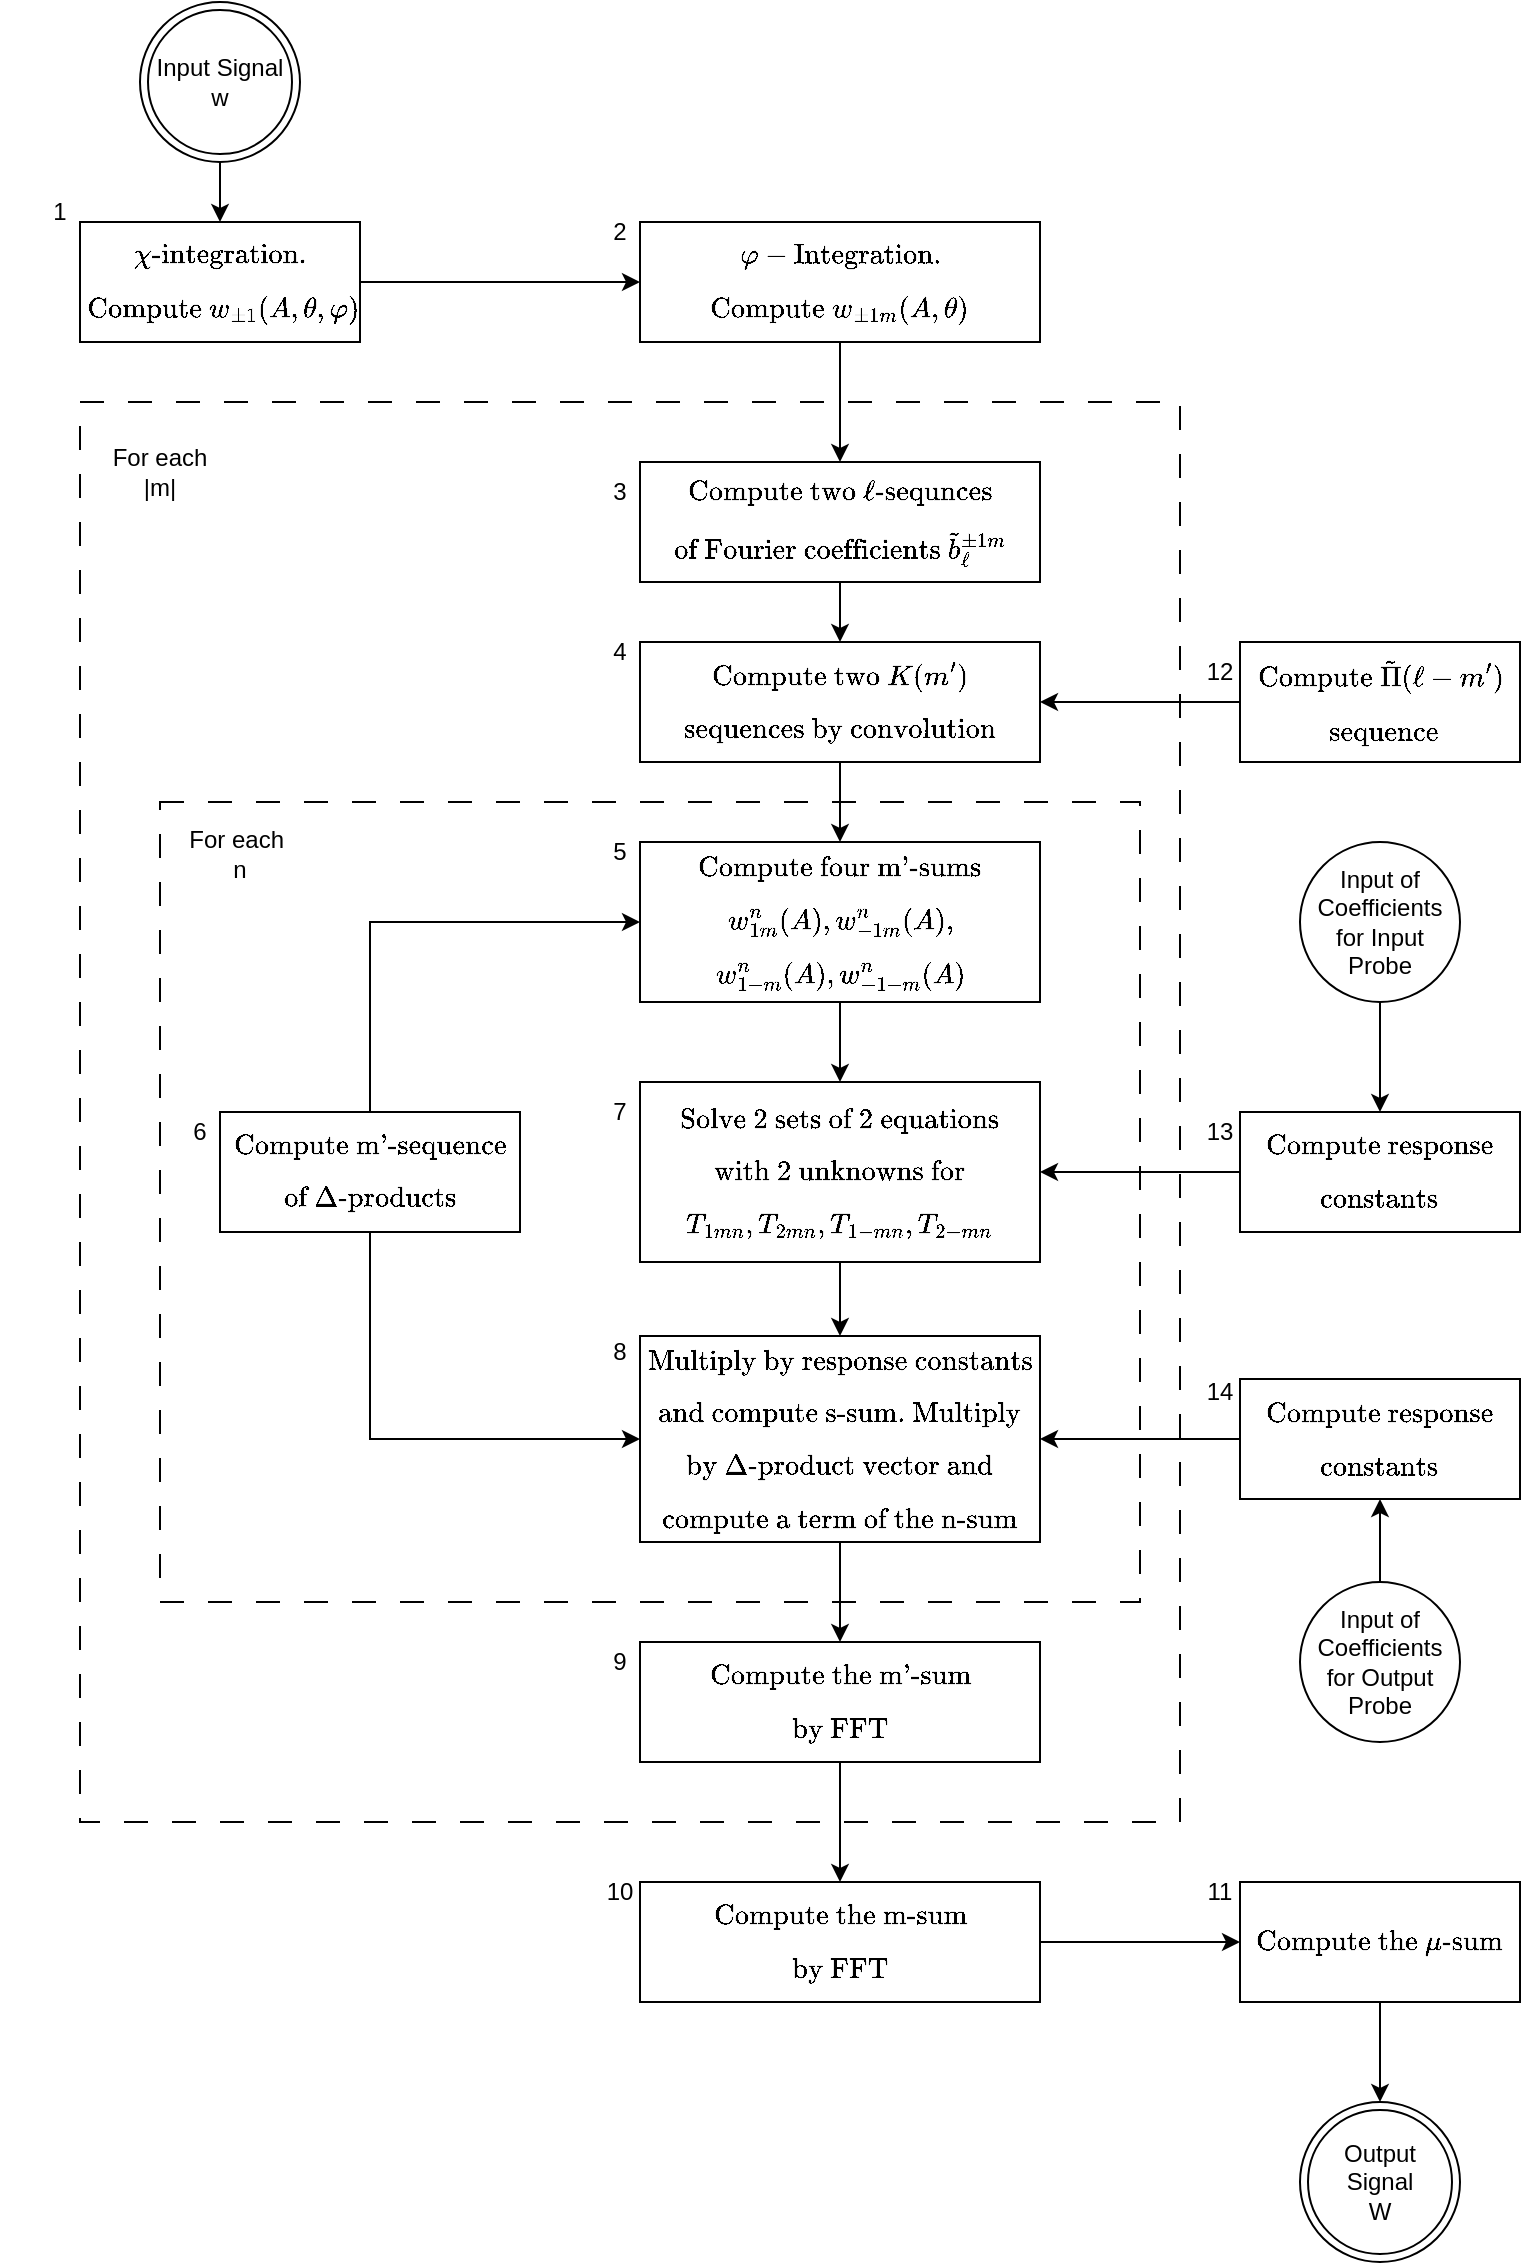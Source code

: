 <mxfile version="24.8.6">
  <diagram name="Side-1" id="EuS9wLJlG5Tf41Z68-jM">
    <mxGraphModel dx="1909" dy="1035" grid="1" gridSize="10" guides="1" tooltips="1" connect="1" arrows="1" fold="1" page="1" pageScale="1" pageWidth="1169" pageHeight="1654" math="1" shadow="0">
      <root>
        <mxCell id="0" />
        <mxCell id="1" parent="0" />
        <mxCell id="Id44_y4bwpbwHdYrjrn3-54" value="" style="rounded=0;whiteSpace=wrap;html=1;fillColor=none;dashed=1;dashPattern=12 12;" vertex="1" parent="1">
          <mxGeometry x="50" y="300" width="550" height="710" as="geometry" />
        </mxCell>
        <mxCell id="Id44_y4bwpbwHdYrjrn3-53" value="" style="rounded=0;whiteSpace=wrap;html=1;fillColor=none;dashed=1;dashPattern=12 12;" vertex="1" parent="1">
          <mxGeometry x="90" y="500" width="490" height="400" as="geometry" />
        </mxCell>
        <mxCell id="Id44_y4bwpbwHdYrjrn3-36" style="edgeStyle=orthogonalEdgeStyle;rounded=0;orthogonalLoop=1;jettySize=auto;html=1;exitX=0.5;exitY=1;exitDx=0;exitDy=0;entryX=0.5;entryY=0;entryDx=0;entryDy=0;" edge="1" parent="1" source="Id44_y4bwpbwHdYrjrn3-1" target="Id44_y4bwpbwHdYrjrn3-2">
          <mxGeometry relative="1" as="geometry" />
        </mxCell>
        <mxCell id="Id44_y4bwpbwHdYrjrn3-1" value="Input Signal&lt;div&gt;w&lt;/div&gt;" style="ellipse;shape=doubleEllipse;whiteSpace=wrap;html=1;aspect=fixed;" vertex="1" parent="1">
          <mxGeometry x="80" y="100" width="80" height="80" as="geometry" />
        </mxCell>
        <mxCell id="Id44_y4bwpbwHdYrjrn3-37" style="edgeStyle=orthogonalEdgeStyle;rounded=0;orthogonalLoop=1;jettySize=auto;html=1;exitX=1;exitY=0.5;exitDx=0;exitDy=0;entryX=0;entryY=0.5;entryDx=0;entryDy=0;" edge="1" parent="1" source="Id44_y4bwpbwHdYrjrn3-2" target="Id44_y4bwpbwHdYrjrn3-3">
          <mxGeometry relative="1" as="geometry" />
        </mxCell>
        <mxCell id="Id44_y4bwpbwHdYrjrn3-2" value="$$\chi \textrm{-integration.}$$ $$ \textrm{ Compute }w_{\pm1}(A,\theta, \varphi )$$" style="rounded=0;whiteSpace=wrap;html=1;" vertex="1" parent="1">
          <mxGeometry x="50" y="210" width="140" height="60" as="geometry" />
        </mxCell>
        <mxCell id="Id44_y4bwpbwHdYrjrn3-38" style="edgeStyle=orthogonalEdgeStyle;rounded=0;orthogonalLoop=1;jettySize=auto;html=1;exitX=0.5;exitY=1;exitDx=0;exitDy=0;" edge="1" parent="1" source="Id44_y4bwpbwHdYrjrn3-3" target="Id44_y4bwpbwHdYrjrn3-6">
          <mxGeometry relative="1" as="geometry" />
        </mxCell>
        <mxCell id="Id44_y4bwpbwHdYrjrn3-3" value="$$\varphi -\textrm{Integration.} $$ $$\textrm{Compute } w_{\pm 1m}(A,\theta)$$" style="rounded=0;whiteSpace=wrap;html=1;" vertex="1" parent="1">
          <mxGeometry x="330" y="210" width="200" height="60" as="geometry" />
        </mxCell>
        <mxCell id="Id44_y4bwpbwHdYrjrn3-4" value="1" style="text;html=1;align=center;verticalAlign=middle;whiteSpace=wrap;rounded=0;" vertex="1" parent="1">
          <mxGeometry x="10" y="190" width="60" height="30" as="geometry" />
        </mxCell>
        <mxCell id="Id44_y4bwpbwHdYrjrn3-5" value="2" style="text;html=1;align=center;verticalAlign=middle;whiteSpace=wrap;rounded=0;" vertex="1" parent="1">
          <mxGeometry x="290" y="200" width="60" height="30" as="geometry" />
        </mxCell>
        <mxCell id="Id44_y4bwpbwHdYrjrn3-39" style="edgeStyle=orthogonalEdgeStyle;rounded=0;orthogonalLoop=1;jettySize=auto;html=1;exitX=0.5;exitY=1;exitDx=0;exitDy=0;" edge="1" parent="1" source="Id44_y4bwpbwHdYrjrn3-6" target="Id44_y4bwpbwHdYrjrn3-10">
          <mxGeometry relative="1" as="geometry" />
        </mxCell>
        <mxCell id="Id44_y4bwpbwHdYrjrn3-6" value="$$\textrm{Compute two }\ell \textrm{-sequnces}$$ $$\textrm{of Fourier coefficients }\tilde{b}^{\pm 1m}_{\ell }$$" style="rounded=0;whiteSpace=wrap;html=1;" vertex="1" parent="1">
          <mxGeometry x="330" y="330" width="200" height="60" as="geometry" />
        </mxCell>
        <mxCell id="Id44_y4bwpbwHdYrjrn3-7" value="3" style="text;html=1;align=center;verticalAlign=middle;whiteSpace=wrap;rounded=0;" vertex="1" parent="1">
          <mxGeometry x="290" y="330" width="60" height="30" as="geometry" />
        </mxCell>
        <mxCell id="Id44_y4bwpbwHdYrjrn3-40" style="edgeStyle=orthogonalEdgeStyle;rounded=0;orthogonalLoop=1;jettySize=auto;html=1;exitX=0.5;exitY=1;exitDx=0;exitDy=0;entryX=0.5;entryY=0;entryDx=0;entryDy=0;" edge="1" parent="1" source="Id44_y4bwpbwHdYrjrn3-10" target="Id44_y4bwpbwHdYrjrn3-12">
          <mxGeometry relative="1" as="geometry" />
        </mxCell>
        <mxCell id="Id44_y4bwpbwHdYrjrn3-10" value="$$\textrm{Compute two } K(m&#39;)$$ $$\textrm{sequences by convolution}$$" style="rounded=0;whiteSpace=wrap;html=1;" vertex="1" parent="1">
          <mxGeometry x="330" y="420" width="200" height="60" as="geometry" />
        </mxCell>
        <mxCell id="Id44_y4bwpbwHdYrjrn3-11" value="4" style="text;html=1;align=center;verticalAlign=middle;whiteSpace=wrap;rounded=0;" vertex="1" parent="1">
          <mxGeometry x="290" y="410" width="60" height="30" as="geometry" />
        </mxCell>
        <mxCell id="Id44_y4bwpbwHdYrjrn3-41" style="edgeStyle=orthogonalEdgeStyle;rounded=0;orthogonalLoop=1;jettySize=auto;html=1;exitX=0.5;exitY=1;exitDx=0;exitDy=0;entryX=0.5;entryY=0;entryDx=0;entryDy=0;" edge="1" parent="1" source="Id44_y4bwpbwHdYrjrn3-12" target="Id44_y4bwpbwHdYrjrn3-14">
          <mxGeometry relative="1" as="geometry" />
        </mxCell>
        <mxCell id="Id44_y4bwpbwHdYrjrn3-12" value="$$\textrm{Compute four m&#39;-sums}$$ $$w_{1m}^{n}(A), w_{-1m}^{n}(A), $$ $$w_{1-m}^{n}(A), w_{-1-m}^{n}(A)$$" style="rounded=0;whiteSpace=wrap;html=1;" vertex="1" parent="1">
          <mxGeometry x="330" y="520" width="200" height="80" as="geometry" />
        </mxCell>
        <mxCell id="Id44_y4bwpbwHdYrjrn3-13" value="5" style="text;html=1;align=center;verticalAlign=middle;whiteSpace=wrap;rounded=0;" vertex="1" parent="1">
          <mxGeometry x="290" y="510" width="60" height="30" as="geometry" />
        </mxCell>
        <mxCell id="Id44_y4bwpbwHdYrjrn3-44" style="edgeStyle=orthogonalEdgeStyle;rounded=0;orthogonalLoop=1;jettySize=auto;html=1;exitX=0.5;exitY=1;exitDx=0;exitDy=0;entryX=0.5;entryY=0;entryDx=0;entryDy=0;" edge="1" parent="1" source="Id44_y4bwpbwHdYrjrn3-14" target="Id44_y4bwpbwHdYrjrn3-16">
          <mxGeometry relative="1" as="geometry" />
        </mxCell>
        <mxCell id="Id44_y4bwpbwHdYrjrn3-14" value="$$\textrm{Solve 2 sets of 2 equations}$$ $$\textrm{with 2 unknowns for}$$ $$T_{1mn}, T_{2mn}, T_{1-mn}, T_{2-mn}$$" style="rounded=0;whiteSpace=wrap;html=1;" vertex="1" parent="1">
          <mxGeometry x="330" y="640" width="200" height="90" as="geometry" />
        </mxCell>
        <mxCell id="Id44_y4bwpbwHdYrjrn3-15" value="7" style="text;html=1;align=center;verticalAlign=middle;whiteSpace=wrap;rounded=0;" vertex="1" parent="1">
          <mxGeometry x="290" y="640" width="60" height="30" as="geometry" />
        </mxCell>
        <mxCell id="Id44_y4bwpbwHdYrjrn3-49" style="edgeStyle=orthogonalEdgeStyle;rounded=0;orthogonalLoop=1;jettySize=auto;html=1;exitX=0.5;exitY=1;exitDx=0;exitDy=0;entryX=0.5;entryY=0;entryDx=0;entryDy=0;" edge="1" parent="1" source="Id44_y4bwpbwHdYrjrn3-16" target="Id44_y4bwpbwHdYrjrn3-22">
          <mxGeometry relative="1" as="geometry" />
        </mxCell>
        <mxCell id="Id44_y4bwpbwHdYrjrn3-16" value="$$\textrm{Multiply by response constants}$$ $$\textrm{and compute s-sum. Multiply}$$ $$\textrm{by }\Delta \textrm{-product vector and}$$ $$\textrm{compute a term of the n-sum}$$" style="rounded=0;whiteSpace=wrap;html=1;" vertex="1" parent="1">
          <mxGeometry x="330" y="767" width="200" height="103" as="geometry" />
        </mxCell>
        <mxCell id="Id44_y4bwpbwHdYrjrn3-19" value="8" style="text;html=1;align=center;verticalAlign=middle;whiteSpace=wrap;rounded=0;" vertex="1" parent="1">
          <mxGeometry x="290" y="760" width="60" height="30" as="geometry" />
        </mxCell>
        <mxCell id="Id44_y4bwpbwHdYrjrn3-42" style="edgeStyle=orthogonalEdgeStyle;rounded=0;orthogonalLoop=1;jettySize=auto;html=1;exitX=0.5;exitY=0;exitDx=0;exitDy=0;entryX=0;entryY=0.5;entryDx=0;entryDy=0;" edge="1" parent="1" source="Id44_y4bwpbwHdYrjrn3-20" target="Id44_y4bwpbwHdYrjrn3-12">
          <mxGeometry relative="1" as="geometry" />
        </mxCell>
        <mxCell id="Id44_y4bwpbwHdYrjrn3-43" style="edgeStyle=orthogonalEdgeStyle;rounded=0;orthogonalLoop=1;jettySize=auto;html=1;exitX=0.5;exitY=1;exitDx=0;exitDy=0;entryX=0;entryY=0.5;entryDx=0;entryDy=0;" edge="1" parent="1" source="Id44_y4bwpbwHdYrjrn3-20" target="Id44_y4bwpbwHdYrjrn3-16">
          <mxGeometry relative="1" as="geometry" />
        </mxCell>
        <mxCell id="Id44_y4bwpbwHdYrjrn3-20" value="$$\textrm{Compute m&#39;-sequence}$$ $$\textrm{of }\Delta \textrm{-products}$$" style="rounded=0;whiteSpace=wrap;html=1;" vertex="1" parent="1">
          <mxGeometry x="120" y="655" width="150" height="60" as="geometry" />
        </mxCell>
        <mxCell id="Id44_y4bwpbwHdYrjrn3-21" value="6" style="text;html=1;align=center;verticalAlign=middle;whiteSpace=wrap;rounded=0;" vertex="1" parent="1">
          <mxGeometry x="80" y="650" width="60" height="30" as="geometry" />
        </mxCell>
        <mxCell id="Id44_y4bwpbwHdYrjrn3-50" style="edgeStyle=orthogonalEdgeStyle;rounded=0;orthogonalLoop=1;jettySize=auto;html=1;exitX=0.5;exitY=1;exitDx=0;exitDy=0;entryX=0.5;entryY=0;entryDx=0;entryDy=0;" edge="1" parent="1" source="Id44_y4bwpbwHdYrjrn3-22" target="Id44_y4bwpbwHdYrjrn3-25">
          <mxGeometry relative="1" as="geometry" />
        </mxCell>
        <mxCell id="Id44_y4bwpbwHdYrjrn3-22" value="$$\textrm{Compute the m&#39;-sum}$$ $$\textrm{by FFT}$$" style="rounded=0;whiteSpace=wrap;html=1;" vertex="1" parent="1">
          <mxGeometry x="330" y="920" width="200" height="60" as="geometry" />
        </mxCell>
        <mxCell id="Id44_y4bwpbwHdYrjrn3-23" value="9" style="text;html=1;align=center;verticalAlign=middle;whiteSpace=wrap;rounded=0;" vertex="1" parent="1">
          <mxGeometry x="290" y="915" width="60" height="30" as="geometry" />
        </mxCell>
        <mxCell id="Id44_y4bwpbwHdYrjrn3-51" style="edgeStyle=orthogonalEdgeStyle;rounded=0;orthogonalLoop=1;jettySize=auto;html=1;exitX=1;exitY=0.5;exitDx=0;exitDy=0;" edge="1" parent="1" source="Id44_y4bwpbwHdYrjrn3-25" target="Id44_y4bwpbwHdYrjrn3-27">
          <mxGeometry relative="1" as="geometry" />
        </mxCell>
        <mxCell id="Id44_y4bwpbwHdYrjrn3-25" value="$$\textrm{Compute the m-sum}$$ $$\textrm{by FFT}$$" style="rounded=0;whiteSpace=wrap;html=1;" vertex="1" parent="1">
          <mxGeometry x="330" y="1040" width="200" height="60" as="geometry" />
        </mxCell>
        <mxCell id="Id44_y4bwpbwHdYrjrn3-26" value="10" style="text;html=1;align=center;verticalAlign=middle;whiteSpace=wrap;rounded=0;" vertex="1" parent="1">
          <mxGeometry x="290" y="1030" width="60" height="30" as="geometry" />
        </mxCell>
        <mxCell id="Id44_y4bwpbwHdYrjrn3-52" style="edgeStyle=orthogonalEdgeStyle;rounded=0;orthogonalLoop=1;jettySize=auto;html=1;exitX=0.5;exitY=1;exitDx=0;exitDy=0;" edge="1" parent="1" source="Id44_y4bwpbwHdYrjrn3-27" target="Id44_y4bwpbwHdYrjrn3-28">
          <mxGeometry relative="1" as="geometry" />
        </mxCell>
        <mxCell id="Id44_y4bwpbwHdYrjrn3-27" value="$$\textrm{Compute the } \mu \textrm{-sum}$$" style="rounded=0;whiteSpace=wrap;html=1;" vertex="1" parent="1">
          <mxGeometry x="630" y="1040" width="140" height="60" as="geometry" />
        </mxCell>
        <mxCell id="Id44_y4bwpbwHdYrjrn3-28" value="Output Signal&lt;div&gt;W&lt;/div&gt;" style="ellipse;shape=doubleEllipse;whiteSpace=wrap;html=1;aspect=fixed;" vertex="1" parent="1">
          <mxGeometry x="660" y="1150" width="80" height="80" as="geometry" />
        </mxCell>
        <mxCell id="Id44_y4bwpbwHdYrjrn3-47" style="edgeStyle=orthogonalEdgeStyle;rounded=0;orthogonalLoop=1;jettySize=auto;html=1;exitX=0;exitY=0.5;exitDx=0;exitDy=0;entryX=1;entryY=0.5;entryDx=0;entryDy=0;" edge="1" parent="1" source="Id44_y4bwpbwHdYrjrn3-29" target="Id44_y4bwpbwHdYrjrn3-16">
          <mxGeometry relative="1" as="geometry" />
        </mxCell>
        <mxCell id="Id44_y4bwpbwHdYrjrn3-29" value="$$\textrm{Compute response}$$ $$\textrm{constants}$$" style="rounded=0;whiteSpace=wrap;html=1;" vertex="1" parent="1">
          <mxGeometry x="630" y="788.5" width="140" height="60" as="geometry" />
        </mxCell>
        <mxCell id="Id44_y4bwpbwHdYrjrn3-30" value="11" style="text;html=1;align=center;verticalAlign=middle;whiteSpace=wrap;rounded=0;" vertex="1" parent="1">
          <mxGeometry x="590" y="1030" width="60" height="30" as="geometry" />
        </mxCell>
        <mxCell id="Id44_y4bwpbwHdYrjrn3-48" style="edgeStyle=orthogonalEdgeStyle;rounded=0;orthogonalLoop=1;jettySize=auto;html=1;exitX=0.5;exitY=0;exitDx=0;exitDy=0;entryX=0.5;entryY=1;entryDx=0;entryDy=0;" edge="1" parent="1" source="Id44_y4bwpbwHdYrjrn3-31" target="Id44_y4bwpbwHdYrjrn3-29">
          <mxGeometry relative="1" as="geometry" />
        </mxCell>
        <mxCell id="Id44_y4bwpbwHdYrjrn3-31" value="Input of Coefficients for Output Probe" style="ellipse;whiteSpace=wrap;html=1;aspect=fixed;" vertex="1" parent="1">
          <mxGeometry x="660" y="890" width="80" height="80" as="geometry" />
        </mxCell>
        <mxCell id="Id44_y4bwpbwHdYrjrn3-45" style="edgeStyle=orthogonalEdgeStyle;rounded=0;orthogonalLoop=1;jettySize=auto;html=1;exitX=0;exitY=0.5;exitDx=0;exitDy=0;" edge="1" parent="1" source="Id44_y4bwpbwHdYrjrn3-32" target="Id44_y4bwpbwHdYrjrn3-14">
          <mxGeometry relative="1" as="geometry" />
        </mxCell>
        <mxCell id="Id44_y4bwpbwHdYrjrn3-32" value="$$\textrm{Compute response}$$ $$\textrm{constants}$$" style="rounded=0;whiteSpace=wrap;html=1;" vertex="1" parent="1">
          <mxGeometry x="630" y="655" width="140" height="60" as="geometry" />
        </mxCell>
        <mxCell id="Id44_y4bwpbwHdYrjrn3-46" style="edgeStyle=orthogonalEdgeStyle;rounded=0;orthogonalLoop=1;jettySize=auto;html=1;exitX=0.5;exitY=1;exitDx=0;exitDy=0;entryX=0.5;entryY=0;entryDx=0;entryDy=0;" edge="1" parent="1" source="Id44_y4bwpbwHdYrjrn3-33" target="Id44_y4bwpbwHdYrjrn3-32">
          <mxGeometry relative="1" as="geometry" />
        </mxCell>
        <mxCell id="Id44_y4bwpbwHdYrjrn3-33" value="Input of Coefficients for Input Probe" style="ellipse;whiteSpace=wrap;html=1;aspect=fixed;" vertex="1" parent="1">
          <mxGeometry x="660" y="520" width="80" height="80" as="geometry" />
        </mxCell>
        <mxCell id="Id44_y4bwpbwHdYrjrn3-35" style="edgeStyle=orthogonalEdgeStyle;rounded=0;orthogonalLoop=1;jettySize=auto;html=1;exitX=0;exitY=0.5;exitDx=0;exitDy=0;entryX=1;entryY=0.5;entryDx=0;entryDy=0;" edge="1" parent="1" source="Id44_y4bwpbwHdYrjrn3-34" target="Id44_y4bwpbwHdYrjrn3-10">
          <mxGeometry relative="1" as="geometry" />
        </mxCell>
        <mxCell id="Id44_y4bwpbwHdYrjrn3-34" value="$$\textrm{Compute } \tilde{\Pi }(\ell -m&#39;)$$ $$\textrm{ sequence}$$" style="rounded=0;whiteSpace=wrap;html=1;" vertex="1" parent="1">
          <mxGeometry x="630" y="420" width="140" height="60" as="geometry" />
        </mxCell>
        <mxCell id="Id44_y4bwpbwHdYrjrn3-55" value="12" style="text;html=1;align=center;verticalAlign=middle;whiteSpace=wrap;rounded=0;" vertex="1" parent="1">
          <mxGeometry x="590" y="420" width="60" height="30" as="geometry" />
        </mxCell>
        <mxCell id="Id44_y4bwpbwHdYrjrn3-56" value="13" style="text;html=1;align=center;verticalAlign=middle;whiteSpace=wrap;rounded=0;" vertex="1" parent="1">
          <mxGeometry x="590" y="650" width="60" height="30" as="geometry" />
        </mxCell>
        <mxCell id="Id44_y4bwpbwHdYrjrn3-57" value="14" style="text;html=1;align=center;verticalAlign=middle;whiteSpace=wrap;rounded=0;" vertex="1" parent="1">
          <mxGeometry x="590" y="780" width="60" height="30" as="geometry" />
        </mxCell>
        <mxCell id="Id44_y4bwpbwHdYrjrn3-58" value="For each |m|" style="text;html=1;align=center;verticalAlign=middle;whiteSpace=wrap;rounded=0;" vertex="1" parent="1">
          <mxGeometry x="60" y="320" width="60" height="30" as="geometry" />
        </mxCell>
        <mxCell id="Id44_y4bwpbwHdYrjrn3-59" value="For each&amp;nbsp;&lt;div&gt;n&lt;/div&gt;" style="text;html=1;align=center;verticalAlign=middle;whiteSpace=wrap;rounded=0;" vertex="1" parent="1">
          <mxGeometry x="100" y="511" width="60" height="30" as="geometry" />
        </mxCell>
      </root>
    </mxGraphModel>
  </diagram>
</mxfile>
